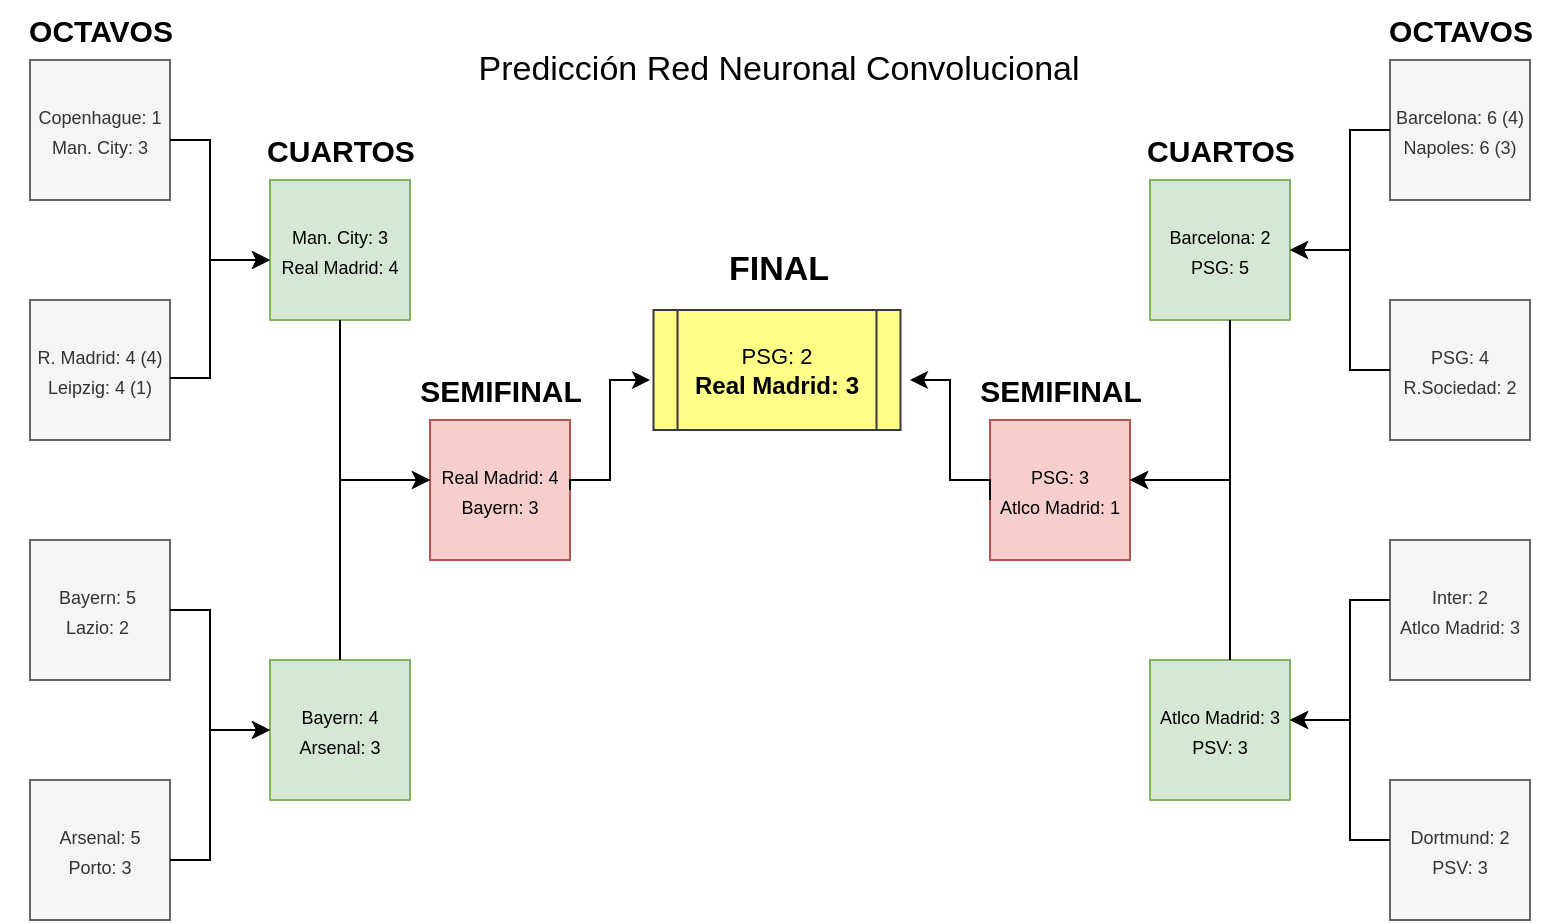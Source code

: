 <mxfile version="20.4.0" type="github"><diagram id="x-SEVUSwufxlTRb1mQCB" name="Página-1"><mxGraphModel dx="1085" dy="530" grid="1" gridSize="10" guides="1" tooltips="1" connect="1" arrows="1" fold="1" page="1" pageScale="1" pageWidth="827" pageHeight="1169" math="0" shadow="0"><root><mxCell id="0"/><mxCell id="1" parent="0"/><mxCell id="oHkbIEZmlbN_jY3XfqhF-1" value="&lt;font style=&quot;font-size: 9px;&quot;&gt;Copenhague: 1&lt;br&gt;Man. City: 3&lt;/font&gt;" style="whiteSpace=wrap;html=1;aspect=fixed;fillColor=#f5f5f5;fontColor=#333333;strokeColor=#666666;" parent="1" vertex="1"><mxGeometry x="40" y="40" width="70" height="70" as="geometry"/></mxCell><mxCell id="oHkbIEZmlbN_jY3XfqhF-2" value="&lt;font style=&quot;font-size: 9px;&quot;&gt;R. Madrid: 4 (4)&lt;br&gt;Leipzig: 4 (1)&lt;/font&gt;" style="whiteSpace=wrap;html=1;aspect=fixed;fillColor=#f5f5f5;fontColor=#333333;strokeColor=#666666;" parent="1" vertex="1"><mxGeometry x="40" y="160" width="70" height="70" as="geometry"/></mxCell><mxCell id="oHkbIEZmlbN_jY3XfqhF-3" value="&lt;font style=&quot;font-size: 9px;&quot;&gt;Bayern: 5&amp;nbsp;&lt;br&gt;Lazio: 2&amp;nbsp;&lt;/font&gt;" style="whiteSpace=wrap;html=1;aspect=fixed;fillColor=#f5f5f5;fontColor=#333333;strokeColor=#666666;" parent="1" vertex="1"><mxGeometry x="40" y="280" width="70" height="70" as="geometry"/></mxCell><mxCell id="oHkbIEZmlbN_jY3XfqhF-4" value="&lt;font style=&quot;font-size: 9px;&quot;&gt;Arsenal: 5&lt;br&gt;Porto: 3&lt;/font&gt;" style="whiteSpace=wrap;html=1;aspect=fixed;fillColor=#f5f5f5;fontColor=#333333;strokeColor=#666666;" parent="1" vertex="1"><mxGeometry x="40" y="400" width="70" height="70" as="geometry"/></mxCell><mxCell id="oHkbIEZmlbN_jY3XfqhF-5" value="&lt;font style=&quot;font-size: 9px;&quot;&gt;Barcelona: 6 (4)&lt;br&gt;Napoles: 6 (3)&lt;/font&gt;" style="whiteSpace=wrap;html=1;aspect=fixed;fillColor=#f5f5f5;fontColor=#333333;strokeColor=#666666;" parent="1" vertex="1"><mxGeometry x="720" y="40" width="70" height="70" as="geometry"/></mxCell><mxCell id="oHkbIEZmlbN_jY3XfqhF-6" value="&lt;font style=&quot;font-size: 9px;&quot;&gt;Dortmund: 2&lt;br&gt;PSV: 3&lt;/font&gt;" style="whiteSpace=wrap;html=1;aspect=fixed;fillColor=#f5f5f5;fontColor=#333333;strokeColor=#666666;" parent="1" vertex="1"><mxGeometry x="720" y="400" width="70" height="70" as="geometry"/></mxCell><mxCell id="oHkbIEZmlbN_jY3XfqhF-7" value="&lt;font style=&quot;font-size: 9px;&quot;&gt;Inter: 2&lt;br&gt;Atlco Madrid: 3&lt;/font&gt;" style="whiteSpace=wrap;html=1;aspect=fixed;fillColor=#f5f5f5;fontColor=#333333;strokeColor=#666666;" parent="1" vertex="1"><mxGeometry x="720" y="280" width="70" height="70" as="geometry"/></mxCell><mxCell id="oHkbIEZmlbN_jY3XfqhF-8" value="&lt;font style=&quot;font-size: 9px;&quot;&gt;PSG: 4&lt;br&gt;R.Sociedad: 2&lt;/font&gt;" style="whiteSpace=wrap;html=1;aspect=fixed;fillColor=#f5f5f5;fontColor=#333333;strokeColor=#666666;" parent="1" vertex="1"><mxGeometry x="720" y="160" width="70" height="70" as="geometry"/></mxCell><mxCell id="oHkbIEZmlbN_jY3XfqhF-9" value="&lt;font style=&quot;font-size: 9px;&quot;&gt;Man. City: 3&lt;br&gt;Real Madrid: 4&lt;/font&gt;" style="whiteSpace=wrap;html=1;aspect=fixed;fillColor=#d5e8d4;strokeColor=#82b366;" parent="1" vertex="1"><mxGeometry x="160" y="100" width="70" height="70" as="geometry"/></mxCell><mxCell id="oHkbIEZmlbN_jY3XfqhF-10" value="&lt;font style=&quot;font-size: 9px;&quot;&gt;Bayern: 4&lt;br&gt;Arsenal: 3&lt;/font&gt;" style="whiteSpace=wrap;html=1;aspect=fixed;fillColor=#d5e8d4;strokeColor=#82b366;" parent="1" vertex="1"><mxGeometry x="160" y="340" width="70" height="70" as="geometry"/></mxCell><mxCell id="oHkbIEZmlbN_jY3XfqhF-11" value="&lt;font style=&quot;font-size: 9px;&quot;&gt;Barcelona: 2&lt;br&gt;PSG: 5&lt;/font&gt;" style="whiteSpace=wrap;html=1;aspect=fixed;fillColor=#d5e8d4;strokeColor=#82b366;" parent="1" vertex="1"><mxGeometry x="600" y="100" width="70" height="70" as="geometry"/></mxCell><mxCell id="oHkbIEZmlbN_jY3XfqhF-12" value="&lt;font style=&quot;font-size: 9px;&quot;&gt;Atlco Madrid: 3&lt;br&gt;PSV: 3&lt;/font&gt;" style="whiteSpace=wrap;html=1;aspect=fixed;fillColor=#d5e8d4;strokeColor=#82b366;" parent="1" vertex="1"><mxGeometry x="600" y="340" width="70" height="70" as="geometry"/></mxCell><mxCell id="oHkbIEZmlbN_jY3XfqhF-13" value="&lt;font style=&quot;font-size: 9px;&quot;&gt;Real Madrid: 4&lt;br&gt;Bayern: 3&lt;/font&gt;" style="whiteSpace=wrap;html=1;aspect=fixed;fillColor=#f8cecc;strokeColor=#b85450;fillStyle=auto;" parent="1" vertex="1"><mxGeometry x="240" y="220" width="70" height="70" as="geometry"/></mxCell><mxCell id="oHkbIEZmlbN_jY3XfqhF-14" value="&lt;font style=&quot;font-size: 9px;&quot;&gt;PSG: 3&lt;br&gt;Atlco Madrid: 1&lt;/font&gt;" style="whiteSpace=wrap;html=1;aspect=fixed;fillColor=#f8cecc;strokeColor=#b85450;" parent="1" vertex="1"><mxGeometry x="520" y="220" width="70" height="70" as="geometry"/></mxCell><mxCell id="oHkbIEZmlbN_jY3XfqhF-15" value="&lt;font style=&quot;&quot;&gt;&lt;span style=&quot;font-size: 11px;&quot;&gt;PSG: 2&lt;/span&gt;&lt;br&gt;&lt;b style=&quot;&quot;&gt;&lt;font style=&quot;font-size: 12px;&quot;&gt;Real Madrid: 3&lt;/font&gt;&lt;/b&gt;&lt;/font&gt;" style="shape=process;whiteSpace=wrap;html=1;backgroundOutline=1;fillColor=#ffff88;strokeColor=#36393d;" parent="1" vertex="1"><mxGeometry x="351.75" y="165" width="123.5" height="60" as="geometry"/></mxCell><mxCell id="oHkbIEZmlbN_jY3XfqhF-19" value="" style="endArrow=classic;html=1;rounded=0;edgeStyle=orthogonalEdgeStyle;entryX=0;entryY=0.5;entryDx=0;entryDy=0;exitX=1;exitY=0.5;exitDx=0;exitDy=0;" parent="1" source="oHkbIEZmlbN_jY3XfqhF-3" target="oHkbIEZmlbN_jY3XfqhF-10" edge="1"><mxGeometry width="50" height="50" relative="1" as="geometry"><mxPoint x="110" y="330" as="sourcePoint"/><mxPoint x="160" y="280" as="targetPoint"/><Array as="points"><mxPoint x="130" y="315"/><mxPoint x="130" y="375"/></Array></mxGeometry></mxCell><mxCell id="oHkbIEZmlbN_jY3XfqhF-21" value="" style="endArrow=classic;html=1;rounded=0;edgeStyle=orthogonalEdgeStyle;exitX=1;exitY=0.5;exitDx=0;exitDy=0;" parent="1" target="oHkbIEZmlbN_jY3XfqhF-10" edge="1"><mxGeometry width="50" height="50" relative="1" as="geometry"><mxPoint x="110" y="440" as="sourcePoint"/><mxPoint x="160.0" y="385" as="targetPoint"/><Array as="points"><mxPoint x="130" y="440"/><mxPoint x="130" y="375"/></Array></mxGeometry></mxCell><mxCell id="oHkbIEZmlbN_jY3XfqhF-22" value="" style="endArrow=classic;html=1;rounded=0;edgeStyle=orthogonalEdgeStyle;" parent="1" edge="1"><mxGeometry width="50" height="50" relative="1" as="geometry"><mxPoint x="110" y="199" as="sourcePoint"/><mxPoint x="160" y="140" as="targetPoint"/><Array as="points"><mxPoint x="130" y="199"/><mxPoint x="130" y="140"/><mxPoint x="160" y="140"/></Array></mxGeometry></mxCell><mxCell id="oHkbIEZmlbN_jY3XfqhF-23" value="" style="endArrow=classic;html=1;rounded=0;edgeStyle=orthogonalEdgeStyle;entryX=0;entryY=0.5;entryDx=0;entryDy=0;exitX=1;exitY=0.5;exitDx=0;exitDy=0;" parent="1" edge="1"><mxGeometry width="50" height="50" relative="1" as="geometry"><mxPoint x="110" y="80" as="sourcePoint"/><mxPoint x="160" y="140" as="targetPoint"/><Array as="points"><mxPoint x="130" y="80"/><mxPoint x="130" y="140"/></Array></mxGeometry></mxCell><mxCell id="oHkbIEZmlbN_jY3XfqhF-24" value="" style="endArrow=classic;html=1;rounded=0;edgeStyle=orthogonalEdgeStyle;" parent="1" source="oHkbIEZmlbN_jY3XfqhF-9" target="oHkbIEZmlbN_jY3XfqhF-13" edge="1"><mxGeometry width="50" height="50" relative="1" as="geometry"><mxPoint x="130" y="335" as="sourcePoint"/><mxPoint x="180" y="395" as="targetPoint"/><Array as="points"><mxPoint x="195" y="250"/></Array></mxGeometry></mxCell><mxCell id="oHkbIEZmlbN_jY3XfqhF-25" value="" style="endArrow=classic;html=1;rounded=0;edgeStyle=orthogonalEdgeStyle;exitX=0.5;exitY=0;exitDx=0;exitDy=0;" parent="1" source="oHkbIEZmlbN_jY3XfqhF-10" edge="1"><mxGeometry width="50" height="50" relative="1" as="geometry"><mxPoint x="205" y="180" as="sourcePoint"/><mxPoint x="240" y="250" as="targetPoint"/><Array as="points"><mxPoint x="195" y="250"/></Array></mxGeometry></mxCell><mxCell id="oHkbIEZmlbN_jY3XfqhF-27" value="" style="endArrow=classic;html=1;rounded=0;edgeStyle=orthogonalEdgeStyle;exitX=0.5;exitY=0;exitDx=0;exitDy=0;" parent="1" edge="1"><mxGeometry width="50" height="50" relative="1" as="geometry"><mxPoint x="640" y="340" as="sourcePoint"/><mxPoint x="590" y="250" as="targetPoint"/><Array as="points"><mxPoint x="640" y="250"/><mxPoint x="591" y="250"/></Array></mxGeometry></mxCell><mxCell id="oHkbIEZmlbN_jY3XfqhF-28" value="" style="endArrow=classic;html=1;rounded=0;edgeStyle=orthogonalEdgeStyle;exitX=0.571;exitY=1;exitDx=0;exitDy=0;exitPerimeter=0;" parent="1" source="oHkbIEZmlbN_jY3XfqhF-11" edge="1"><mxGeometry width="50" height="50" relative="1" as="geometry"><mxPoint x="650" y="350" as="sourcePoint"/><mxPoint x="590" y="250" as="targetPoint"/><Array as="points"><mxPoint x="640" y="250"/></Array></mxGeometry></mxCell><mxCell id="oHkbIEZmlbN_jY3XfqhF-29" value="" style="endArrow=classic;html=1;rounded=0;edgeStyle=orthogonalEdgeStyle;entryX=1;entryY=0.5;entryDx=0;entryDy=0;exitX=0;exitY=0.5;exitDx=0;exitDy=0;" parent="1" source="oHkbIEZmlbN_jY3XfqhF-5" target="oHkbIEZmlbN_jY3XfqhF-11" edge="1"><mxGeometry width="50" height="50" relative="1" as="geometry"><mxPoint x="650" y="80" as="sourcePoint"/><mxPoint x="700" y="140" as="targetPoint"/><Array as="points"><mxPoint x="700" y="75"/><mxPoint x="700" y="135"/></Array></mxGeometry></mxCell><mxCell id="oHkbIEZmlbN_jY3XfqhF-30" value="" style="endArrow=classic;html=1;rounded=0;edgeStyle=orthogonalEdgeStyle;entryX=1;entryY=0.5;entryDx=0;entryDy=0;exitX=0;exitY=0.5;exitDx=0;exitDy=0;" parent="1" edge="1"><mxGeometry width="50" height="50" relative="1" as="geometry"><mxPoint x="720" y="310" as="sourcePoint"/><mxPoint x="670" y="370" as="targetPoint"/><Array as="points"><mxPoint x="700" y="310"/><mxPoint x="700" y="370"/></Array></mxGeometry></mxCell><mxCell id="oHkbIEZmlbN_jY3XfqhF-31" value="" style="endArrow=classic;html=1;rounded=0;edgeStyle=orthogonalEdgeStyle;entryX=1;entryY=0.5;entryDx=0;entryDy=0;exitX=0;exitY=0.5;exitDx=0;exitDy=0;" parent="1" source="oHkbIEZmlbN_jY3XfqhF-8" target="oHkbIEZmlbN_jY3XfqhF-11" edge="1"><mxGeometry width="50" height="50" relative="1" as="geometry"><mxPoint x="730" y="85" as="sourcePoint"/><mxPoint x="680" y="145" as="targetPoint"/><Array as="points"><mxPoint x="700" y="195"/><mxPoint x="700" y="135"/></Array></mxGeometry></mxCell><mxCell id="oHkbIEZmlbN_jY3XfqhF-32" value="" style="endArrow=classic;html=1;rounded=0;edgeStyle=orthogonalEdgeStyle;entryX=1;entryY=0.5;entryDx=0;entryDy=0;exitX=0;exitY=0.5;exitDx=0;exitDy=0;" parent="1" edge="1"><mxGeometry width="50" height="50" relative="1" as="geometry"><mxPoint x="720" y="430" as="sourcePoint"/><mxPoint x="670" y="370" as="targetPoint"/><Array as="points"><mxPoint x="700" y="430"/><mxPoint x="700" y="370"/></Array></mxGeometry></mxCell><mxCell id="oHkbIEZmlbN_jY3XfqhF-34" value="" style="endArrow=classic;html=1;rounded=0;edgeStyle=orthogonalEdgeStyle;exitX=0;exitY=0.5;exitDx=0;exitDy=0;" parent="1" edge="1"><mxGeometry width="50" height="50" relative="1" as="geometry"><mxPoint x="520" y="260.05" as="sourcePoint"/><mxPoint x="480" y="200" as="targetPoint"/><Array as="points"><mxPoint x="520" y="250"/><mxPoint x="500" y="250"/><mxPoint x="500" y="200"/></Array></mxGeometry></mxCell><mxCell id="oHkbIEZmlbN_jY3XfqhF-35" value="" style="endArrow=classic;html=1;rounded=0;edgeStyle=orthogonalEdgeStyle;exitX=1;exitY=0.5;exitDx=0;exitDy=0;" parent="1" source="oHkbIEZmlbN_jY3XfqhF-13" edge="1"><mxGeometry width="50" height="50" relative="1" as="geometry"><mxPoint x="340" y="250.05" as="sourcePoint"/><mxPoint x="350" y="200" as="targetPoint"/><Array as="points"><mxPoint x="310" y="250"/><mxPoint x="330" y="250"/><mxPoint x="330" y="200"/><mxPoint x="350" y="200"/></Array></mxGeometry></mxCell><mxCell id="oHkbIEZmlbN_jY3XfqhF-37" value="&lt;b&gt;&lt;font style=&quot;font-size: 15px;&quot;&gt;OCTAVOS&lt;/font&gt;&lt;/b&gt;" style="text;html=1;align=center;verticalAlign=middle;resizable=0;points=[];autosize=1;strokeColor=none;fillColor=none;" parent="1" vertex="1"><mxGeometry x="25" y="10" width="100" height="30" as="geometry"/></mxCell><mxCell id="oHkbIEZmlbN_jY3XfqhF-38" value="&lt;b&gt;&lt;font style=&quot;font-size: 15px;&quot;&gt;CUARTOS&lt;/font&gt;&lt;/b&gt;" style="text;html=1;align=center;verticalAlign=middle;resizable=0;points=[];autosize=1;strokeColor=none;fillColor=none;" parent="1" vertex="1"><mxGeometry x="145" y="70" width="100" height="30" as="geometry"/></mxCell><mxCell id="oHkbIEZmlbN_jY3XfqhF-39" value="&lt;span&gt;&lt;font style=&quot;font-size: 15px;&quot;&gt;SEMIFINAL&lt;/font&gt;&lt;/span&gt;" style="text;html=1;align=center;verticalAlign=middle;resizable=0;points=[];autosize=1;strokeColor=none;fillColor=none;fontStyle=1" parent="1" vertex="1"><mxGeometry x="225" y="190" width="100" height="30" as="geometry"/></mxCell><mxCell id="oHkbIEZmlbN_jY3XfqhF-40" value="&lt;font style=&quot;font-size: 17px;&quot;&gt;&lt;b&gt;FINAL&lt;/b&gt;&lt;/font&gt;" style="text;html=1;align=center;verticalAlign=middle;resizable=0;points=[];autosize=1;strokeColor=none;fillColor=none;" parent="1" vertex="1"><mxGeometry x="379" y="130" width="70" height="30" as="geometry"/></mxCell><mxCell id="oHkbIEZmlbN_jY3XfqhF-41" value="&lt;b&gt;&lt;font style=&quot;font-size: 15px;&quot;&gt;OCTAVOS&lt;/font&gt;&lt;/b&gt;" style="text;html=1;align=center;verticalAlign=middle;resizable=0;points=[];autosize=1;strokeColor=none;fillColor=none;" parent="1" vertex="1"><mxGeometry x="705" y="10" width="100" height="30" as="geometry"/></mxCell><mxCell id="oHkbIEZmlbN_jY3XfqhF-42" value="&lt;b&gt;&lt;font style=&quot;font-size: 15px;&quot;&gt;CUARTOS&lt;/font&gt;&lt;/b&gt;" style="text;html=1;align=center;verticalAlign=middle;resizable=0;points=[];autosize=1;strokeColor=none;fillColor=none;" parent="1" vertex="1"><mxGeometry x="585" y="70" width="100" height="30" as="geometry"/></mxCell><mxCell id="oHkbIEZmlbN_jY3XfqhF-43" value="&lt;span&gt;&lt;font style=&quot;font-size: 15px;&quot;&gt;SEMIFINAL&lt;/font&gt;&lt;/span&gt;" style="text;html=1;align=center;verticalAlign=middle;resizable=0;points=[];autosize=1;strokeColor=none;fillColor=none;fontStyle=1" parent="1" vertex="1"><mxGeometry x="505" y="190" width="100" height="30" as="geometry"/></mxCell><mxCell id="oHkbIEZmlbN_jY3XfqhF-44" value="Predicción Red Neuronal Convolucional" style="text;html=1;align=center;verticalAlign=middle;resizable=0;points=[];autosize=1;strokeColor=none;fillColor=none;fontSize=17;" parent="1" vertex="1"><mxGeometry x="253.5" y="30" width="320" height="30" as="geometry"/></mxCell></root></mxGraphModel></diagram></mxfile>